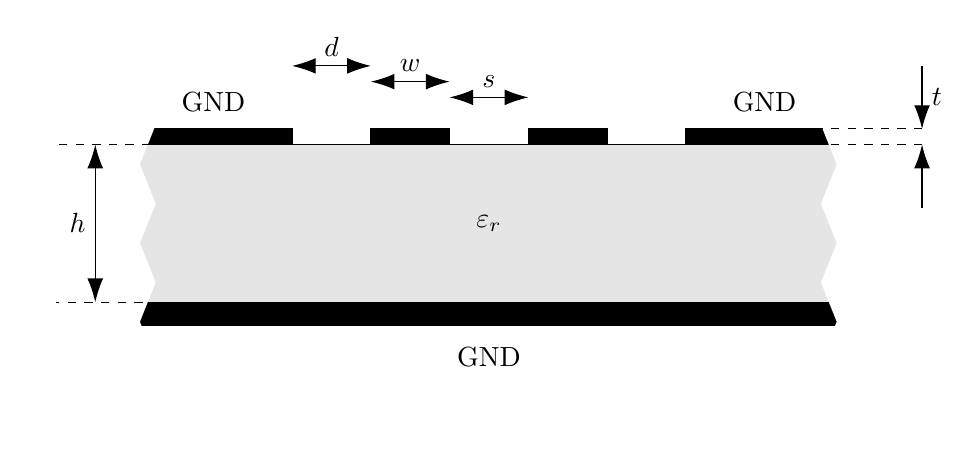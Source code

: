\def\arrlen{3mm}
\def\arrwidth{2mm}
\usetikzlibrary{calc}

\begin{tikzpicture}
	\filldraw[color=black, fill=black] (0,0.7) rectangle ++(9,0.3) node[pos=.5,anchor = north, yshift=-3mm](gnd){GND};
	\filldraw[color=black, fill=gray!20] (0,1) rectangle ++(9,2) node[pos=.5]{\(\varepsilon_r\)};
	\filldraw[color=black, fill=black] (0,3) rectangle ++(2,.2) node[pos=.5,anchor = south, yshift=2mm ](GND1){GND};
	\filldraw[color=black, fill=black] (3,3) rectangle ++(1,.2) node[pos=.5](cond1){};
	\filldraw[color=black, fill=black] (5,3) rectangle ++(1,.2) node[pos=.5](cond2){};
	\filldraw[color=black, fill=black] (7,3) rectangle ++(2,.2) node[pos=.5,anchor = south, yshift=2mm](GND2){GND};
	\draw[{Latex[length=\arrlen,width=\arrwidth]}-{Latex[length=\arrlen,width=\arrwidth]}] (-0.5,1) -- (-0.5,3) node[pos=.5,anchor=east](){\(h\)};
	\draw[{Latex[length=\arrlen,width=\arrwidth]}-{Latex[length=\arrlen,width=\arrwidth]}] (2,4) -- ++(1,0) node[pos=.5,anchor=south](){\(d\)};
	\draw[{Latex[length=\arrlen,width=\arrwidth]}-{Latex[length=\arrlen,width=\arrwidth]}] (3,3.8) -- ++(1,0) node[pos=.5,anchor=south](){\(w\)};
	\draw[{Latex[length=\arrlen,width=\arrwidth]}-{Latex[length=\arrlen,width=\arrwidth]}] (4,3.6) -- ++(1,0) node[pos=.5,anchor=south](){\(s\)};
	
	\draw[-{Latex[length=\arrlen,width=\arrwidth]}] (10,4) -- (10,3.2) node[pos=.5,anchor=west](){\(t\)};
	\draw[-{Latex[length=\arrlen,width=\arrwidth]}] (10,2.2) -- (10,3) node[pos=.5,anchor=west](){};
	
	\draw[decorate,decoration={zigzag,segment length=10mm, amplitude=1mm},double, double distance = 8.9pt, white] (9,0) -- (9,4);
	\draw[decorate,decoration={zigzag,segment length=10mm, amplitude=1mm},double, double distance = 8pt, white] (0,-0.5) -- (0,4);
	\draw[dashed] (0.1,1) -- (-1,1);
	\draw[dashed] (0.2,3) -- (-1,3);
	\draw[dashed] (8,3.2) -- (10,3.2);
	\draw[dashed] (8,3) -- (10,3);
\end{tikzpicture}
